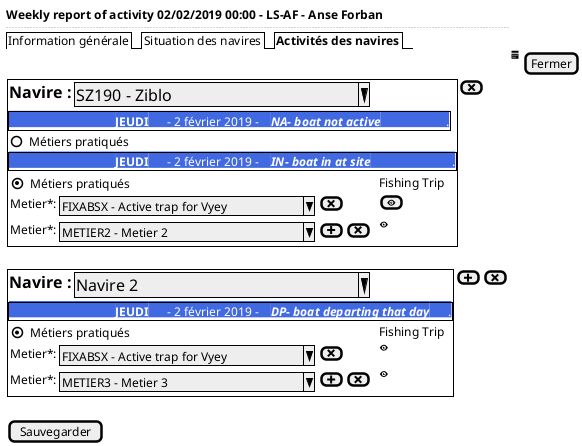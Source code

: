 @startsalt
{
  <b>Weekly report of activity 02/02/2019 00:00 - LS-AF - Anse Forban
  ..
  {/ Information générale | Situation des navires | <b>Activités des navires }
  .| <&calendar> | [Fermer]
  {{+
    { <size:16><b>Navire :            | { ^<size:16>SZ190 - Ziblo                      ^ }}
    {+<back:RoyalBlue>                                  <color:white><b>JEUDI</b>      - 2 février 2019 -    <b><i>NA- boat not active</b>                     .}
    {() Métiers pratiqués }
    {+<back:RoyalBlue>                                  <color:white><b>JEUDI</b>      - 2 février 2019 -    <b><i>IN- boat in at site</b>                          .}
    {
    {(X) Métiers pratiqués } .|Fishing Trip

        {Metier*:        | { ^FIXABSX - Active trap for Vyey^ } | [<&x>]} |.| [<&eye>]

        {Metier*:        | { ^METIER2 - Metier 2            ^ }  | [<&plus>]| [<&x>]} |.| <&eye>
    }
  } [<&x>]}
  .
  {{+

  { <size:16><b>Navire :            | { ^<size:16>Navire 2                           ^ }}
    {+<back:RoyalBlue>                                  <color:white><b>JEUDI</b>      - 2 février 2019 -    <b><i>DP- boat departing that day</b>      .}
  {
    {(X) Métiers pratiqués } .|Fishing Trip
        {Metier*:        | { ^FIXABSX - Active trap for Vyey^ } | [<&x>]} |.| <&eye>

        {Metier*:        | { ^METIER3 - Metier 3            ^ }  | [<&plus>]| [<&x>]} |.| <&eye>
  }
  } [<&plus>] | [<&x>]}
  .
  {[Sauvegarder]}
}
@endsalt
